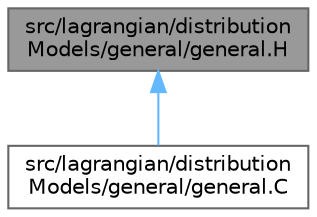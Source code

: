 digraph "src/lagrangian/distributionModels/general/general.H"
{
 // LATEX_PDF_SIZE
  bgcolor="transparent";
  edge [fontname=Helvetica,fontsize=10,labelfontname=Helvetica,labelfontsize=10];
  node [fontname=Helvetica,fontsize=10,shape=box,height=0.2,width=0.4];
  Node1 [id="Node000001",label="src/lagrangian/distribution\lModels/general/general.H",height=0.2,width=0.4,color="gray40", fillcolor="grey60", style="filled", fontcolor="black",tooltip=" "];
  Node1 -> Node2 [id="edge1_Node000001_Node000002",dir="back",color="steelblue1",style="solid",tooltip=" "];
  Node2 [id="Node000002",label="src/lagrangian/distribution\lModels/general/general.C",height=0.2,width=0.4,color="grey40", fillcolor="white", style="filled",URL="$src_2lagrangian_2distributionModels_2general_2general_8C.html",tooltip=" "];
}
